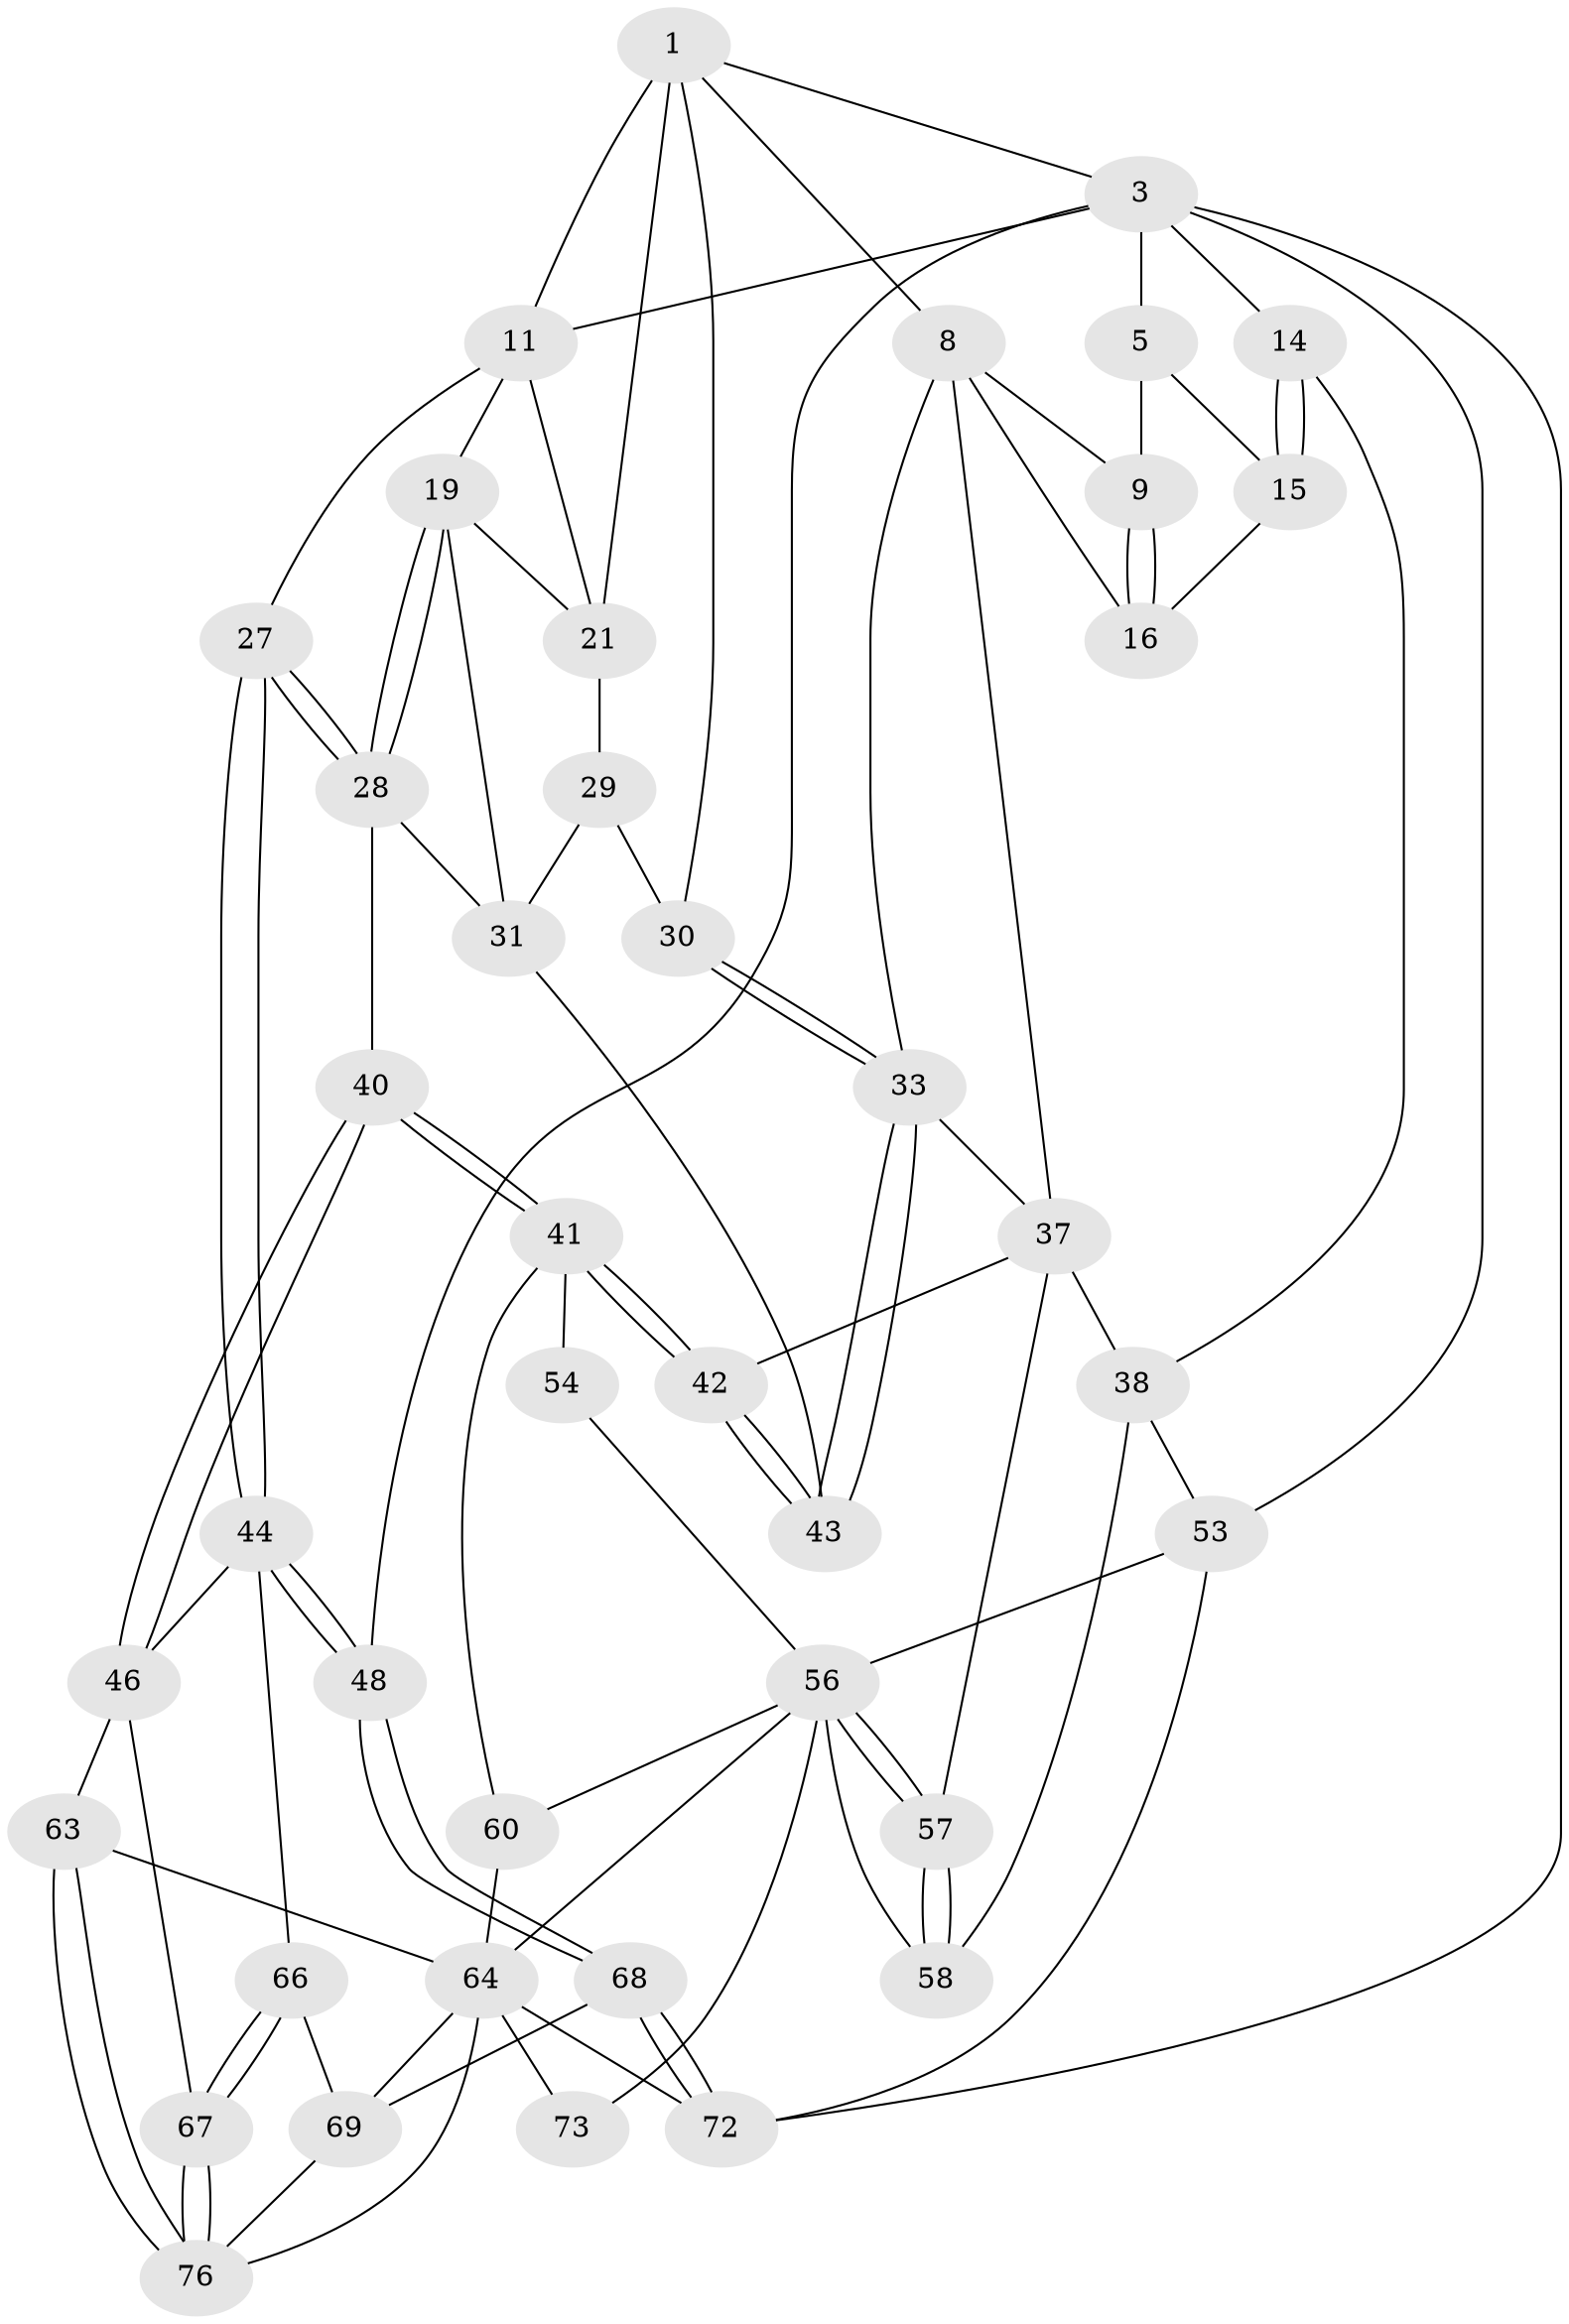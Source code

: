 // original degree distribution, {3: 0.036585365853658534, 4: 0.23170731707317074, 6: 0.23170731707317074, 5: 0.5}
// Generated by graph-tools (version 1.1) at 2025/28/03/15/25 16:28:00]
// undirected, 41 vertices, 96 edges
graph export_dot {
graph [start="1"]
  node [color=gray90,style=filled];
  1 [pos="+0.5094834072098384+0",super="+2+6"];
  3 [pos="+1+0",super="+23+4"];
  5 [pos="+0.2588650713249967+0",super="+10"];
  8 [pos="+0.3411729833225492+0.14926484861950853",super="+24"];
  9 [pos="+0.28678130372762267+0.10978743225318202"];
  11 [pos="+0.7583896559715628+0.02985477266715466",super="+18+12"];
  14 [pos="+0+0.1277960573631903",super="+36"];
  15 [pos="+0.1365972858531064+0.10874096555819975",super="+17"];
  16 [pos="+0.20584006270821154+0.27825248557855137"];
  19 [pos="+0.7844397928438331+0.1770533237610188",super="+20"];
  21 [pos="+0.6658675873236074+0.1665119776630713",super="+26"];
  27 [pos="+0.8830067589117107+0.33836164145655423"];
  28 [pos="+0.8174895897544967+0.3198826451114757",super="+35"];
  29 [pos="+0.6026585018890426+0.2803680432546174"];
  30 [pos="+0.4162411354707358+0.303159054186058"];
  31 [pos="+0.7070747948155757+0.30663990933760094",super="+32"];
  33 [pos="+0.39793073277969343+0.3492955417130081",super="+34"];
  37 [pos="+0.22785996776820938+0.3461075800924068",super="+47"];
  38 [pos="+0.18951178535559302+0.40366011832882565",super="+39"];
  40 [pos="+0.7183682265946723+0.5909173255803412"];
  41 [pos="+0.608148189375399+0.5705636938745615",super="+55"];
  42 [pos="+0.584379173720005+0.5442571284370332",super="+51"];
  43 [pos="+0.5629835362558469+0.4773160883438163"];
  44 [pos="+0.9007233493559756+0.544959185010528",super="+45"];
  46 [pos="+0.7194737182233178+0.5913719903073955",super="+62"];
  48 [pos="+1+0.5674032384271046"];
  53 [pos="+0+1"];
  54 [pos="+0.42445651119227634+0.6681718927142195"];
  56 [pos="+0.3806087056828189+0.7165223735713345",super="+61"];
  57 [pos="+0.18476398994073803+0.6746580547134038"];
  58 [pos="+0.13069422574845643+0.7103554215516051",super="+59"];
  60 [pos="+0.534887549575661+0.7265265094756398"];
  63 [pos="+0.6293579619363114+0.8259819260047234"];
  64 [pos="+0.555988785277277+0.7945069337093995",super="+65+74"];
  66 [pos="+0.807283996069475+0.6712063712276979"];
  67 [pos="+0.7155703189552303+0.8753674779835511"];
  68 [pos="+1+0.9026348492679561"];
  69 [pos="+0.874115537435042+0.7769544982656914",super="+78"];
  72 [pos="+1+1"];
  73 [pos="+0.41022760103846795+0.8909661917530771"];
  76 [pos="+0.7029010082247187+0.9255813791315751",super="+77"];
  1 -- 3;
  1 -- 11 [weight=2];
  1 -- 8;
  1 -- 30;
  1 -- 21;
  3 -- 72;
  3 -- 48;
  3 -- 5;
  3 -- 53;
  3 -- 14;
  3 -- 11;
  5 -- 9;
  5 -- 15;
  8 -- 9;
  8 -- 16;
  8 -- 37;
  8 -- 33;
  9 -- 16;
  9 -- 16;
  11 -- 27;
  11 -- 19;
  11 -- 21;
  14 -- 15 [weight=2];
  14 -- 15;
  14 -- 38;
  15 -- 16;
  19 -- 28;
  19 -- 28;
  19 -- 21;
  19 -- 31;
  21 -- 29;
  27 -- 28;
  27 -- 28;
  27 -- 44;
  27 -- 44;
  28 -- 40;
  28 -- 31;
  29 -- 30;
  29 -- 31;
  30 -- 33;
  30 -- 33;
  31 -- 43;
  33 -- 43;
  33 -- 43;
  33 -- 37;
  37 -- 38 [weight=2];
  37 -- 57;
  37 -- 42;
  38 -- 53;
  38 -- 58;
  40 -- 41;
  40 -- 41;
  40 -- 46;
  40 -- 46;
  41 -- 42;
  41 -- 42;
  41 -- 60;
  41 -- 54;
  42 -- 43;
  42 -- 43;
  44 -- 48;
  44 -- 48;
  44 -- 66;
  44 -- 46;
  46 -- 67;
  46 -- 63;
  48 -- 68;
  48 -- 68;
  53 -- 72;
  53 -- 56;
  54 -- 56;
  56 -- 57;
  56 -- 57;
  56 -- 73;
  56 -- 58 [weight=2];
  56 -- 60;
  56 -- 64;
  57 -- 58;
  57 -- 58;
  60 -- 64;
  63 -- 64;
  63 -- 76;
  63 -- 76;
  64 -- 73 [weight=2];
  64 -- 69;
  64 -- 72;
  64 -- 76;
  66 -- 67;
  66 -- 67;
  66 -- 69;
  67 -- 76;
  67 -- 76;
  68 -- 69;
  68 -- 72;
  68 -- 72;
  69 -- 76;
}

